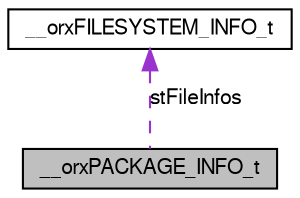 digraph G
{
  bgcolor="transparent";
  edge [fontname="FreeSans",fontsize=10,labelfontname="FreeSans",labelfontsize=10];
  node [fontname="FreeSans",fontsize=10,shape=record];
  Node1 [label="__orxPACKAGE_INFO_t",height=0.2,width=0.4,color="black", fillcolor="grey75", style="filled" fontcolor="black"];
  Node2 -> Node1 [dir=back,color="darkorchid3",fontsize=10,style="dashed",label="stFileInfos",fontname="FreeSans"];
  Node2 [label="__orxFILESYSTEM_INFO_t",height=0.2,width=0.4,color="black",URL="$struct____orx_f_i_l_e_s_y_s_t_e_m___i_n_f_o__t.html"];
}
